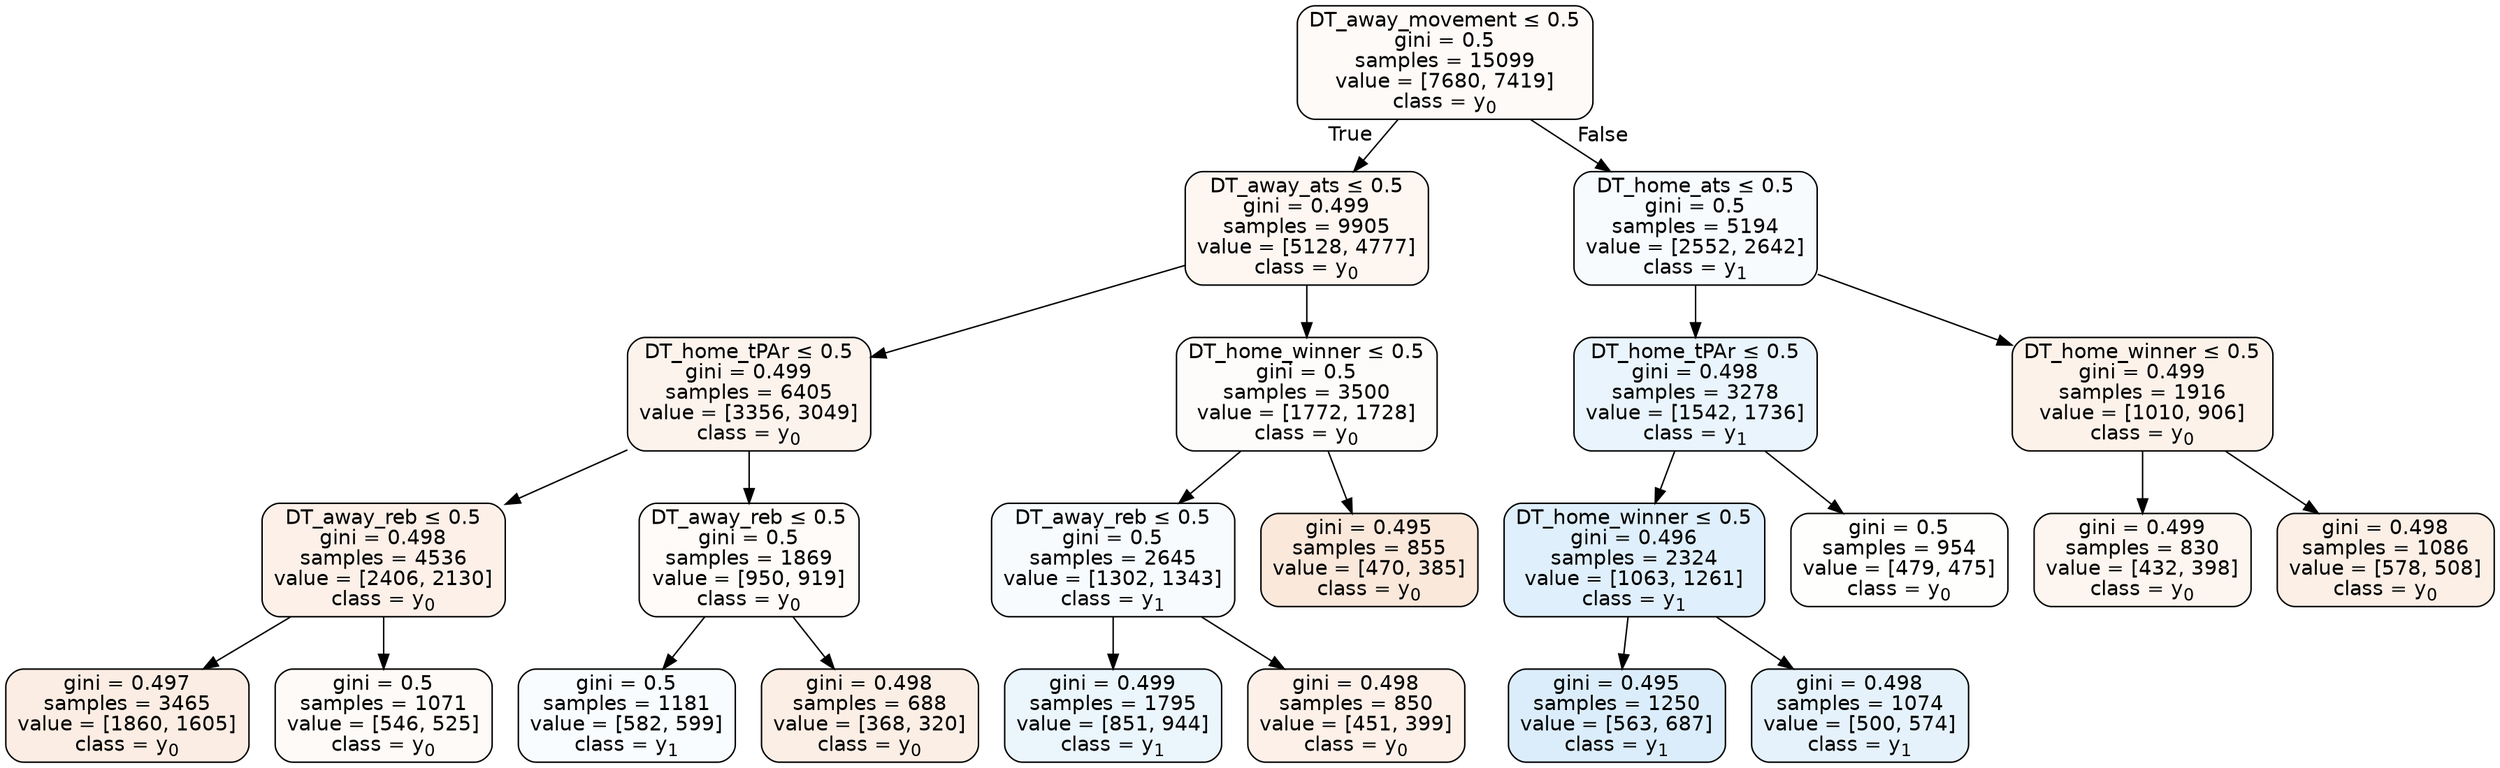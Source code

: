digraph Tree {
node [shape=box, style="filled, rounded", color="black", fontname=helvetica] ;
edge [fontname=helvetica] ;
0 [label=<DT_away_movement &le; 0.5<br/>gini = 0.5<br/>samples = 15099<br/>value = [7680, 7419]<br/>class = y<SUB>0</SUB>>, fillcolor="#e5813909"] ;
1 [label=<DT_away_ats &le; 0.5<br/>gini = 0.499<br/>samples = 9905<br/>value = [5128, 4777]<br/>class = y<SUB>0</SUB>>, fillcolor="#e5813911"] ;
0 -> 1 [labeldistance=2.5, labelangle=45, headlabel="True"] ;
2 [label=<DT_home_tPAr &le; 0.5<br/>gini = 0.499<br/>samples = 6405<br/>value = [3356, 3049]<br/>class = y<SUB>0</SUB>>, fillcolor="#e5813917"] ;
1 -> 2 ;
3 [label=<DT_away_reb &le; 0.5<br/>gini = 0.498<br/>samples = 4536<br/>value = [2406, 2130]<br/>class = y<SUB>0</SUB>>, fillcolor="#e581391d"] ;
2 -> 3 ;
4 [label=<gini = 0.497<br/>samples = 3465<br/>value = [1860, 1605]<br/>class = y<SUB>0</SUB>>, fillcolor="#e5813923"] ;
3 -> 4 ;
5 [label=<gini = 0.5<br/>samples = 1071<br/>value = [546, 525]<br/>class = y<SUB>0</SUB>>, fillcolor="#e581390a"] ;
3 -> 5 ;
6 [label=<DT_away_reb &le; 0.5<br/>gini = 0.5<br/>samples = 1869<br/>value = [950, 919]<br/>class = y<SUB>0</SUB>>, fillcolor="#e5813908"] ;
2 -> 6 ;
7 [label=<gini = 0.5<br/>samples = 1181<br/>value = [582, 599]<br/>class = y<SUB>1</SUB>>, fillcolor="#399de507"] ;
6 -> 7 ;
8 [label=<gini = 0.498<br/>samples = 688<br/>value = [368, 320]<br/>class = y<SUB>0</SUB>>, fillcolor="#e5813921"] ;
6 -> 8 ;
9 [label=<DT_home_winner &le; 0.5<br/>gini = 0.5<br/>samples = 3500<br/>value = [1772, 1728]<br/>class = y<SUB>0</SUB>>, fillcolor="#e5813906"] ;
1 -> 9 ;
10 [label=<DT_away_reb &le; 0.5<br/>gini = 0.5<br/>samples = 2645<br/>value = [1302, 1343]<br/>class = y<SUB>1</SUB>>, fillcolor="#399de508"] ;
9 -> 10 ;
11 [label=<gini = 0.499<br/>samples = 1795<br/>value = [851, 944]<br/>class = y<SUB>1</SUB>>, fillcolor="#399de519"] ;
10 -> 11 ;
12 [label=<gini = 0.498<br/>samples = 850<br/>value = [451, 399]<br/>class = y<SUB>0</SUB>>, fillcolor="#e581391d"] ;
10 -> 12 ;
13 [label=<gini = 0.495<br/>samples = 855<br/>value = [470, 385]<br/>class = y<SUB>0</SUB>>, fillcolor="#e581392e"] ;
9 -> 13 ;
14 [label=<DT_home_ats &le; 0.5<br/>gini = 0.5<br/>samples = 5194<br/>value = [2552, 2642]<br/>class = y<SUB>1</SUB>>, fillcolor="#399de509"] ;
0 -> 14 [labeldistance=2.5, labelangle=-45, headlabel="False"] ;
15 [label=<DT_home_tPAr &le; 0.5<br/>gini = 0.498<br/>samples = 3278<br/>value = [1542, 1736]<br/>class = y<SUB>1</SUB>>, fillcolor="#399de51c"] ;
14 -> 15 ;
16 [label=<DT_home_winner &le; 0.5<br/>gini = 0.496<br/>samples = 2324<br/>value = [1063, 1261]<br/>class = y<SUB>1</SUB>>, fillcolor="#399de528"] ;
15 -> 16 ;
17 [label=<gini = 0.495<br/>samples = 1250<br/>value = [563, 687]<br/>class = y<SUB>1</SUB>>, fillcolor="#399de52e"] ;
16 -> 17 ;
18 [label=<gini = 0.498<br/>samples = 1074<br/>value = [500, 574]<br/>class = y<SUB>1</SUB>>, fillcolor="#399de521"] ;
16 -> 18 ;
19 [label=<gini = 0.5<br/>samples = 954<br/>value = [479, 475]<br/>class = y<SUB>0</SUB>>, fillcolor="#e5813902"] ;
15 -> 19 ;
20 [label=<DT_home_winner &le; 0.5<br/>gini = 0.499<br/>samples = 1916<br/>value = [1010, 906]<br/>class = y<SUB>0</SUB>>, fillcolor="#e581391a"] ;
14 -> 20 ;
21 [label=<gini = 0.499<br/>samples = 830<br/>value = [432, 398]<br/>class = y<SUB>0</SUB>>, fillcolor="#e5813914"] ;
20 -> 21 ;
22 [label=<gini = 0.498<br/>samples = 1086<br/>value = [578, 508]<br/>class = y<SUB>0</SUB>>, fillcolor="#e581391f"] ;
20 -> 22 ;
}